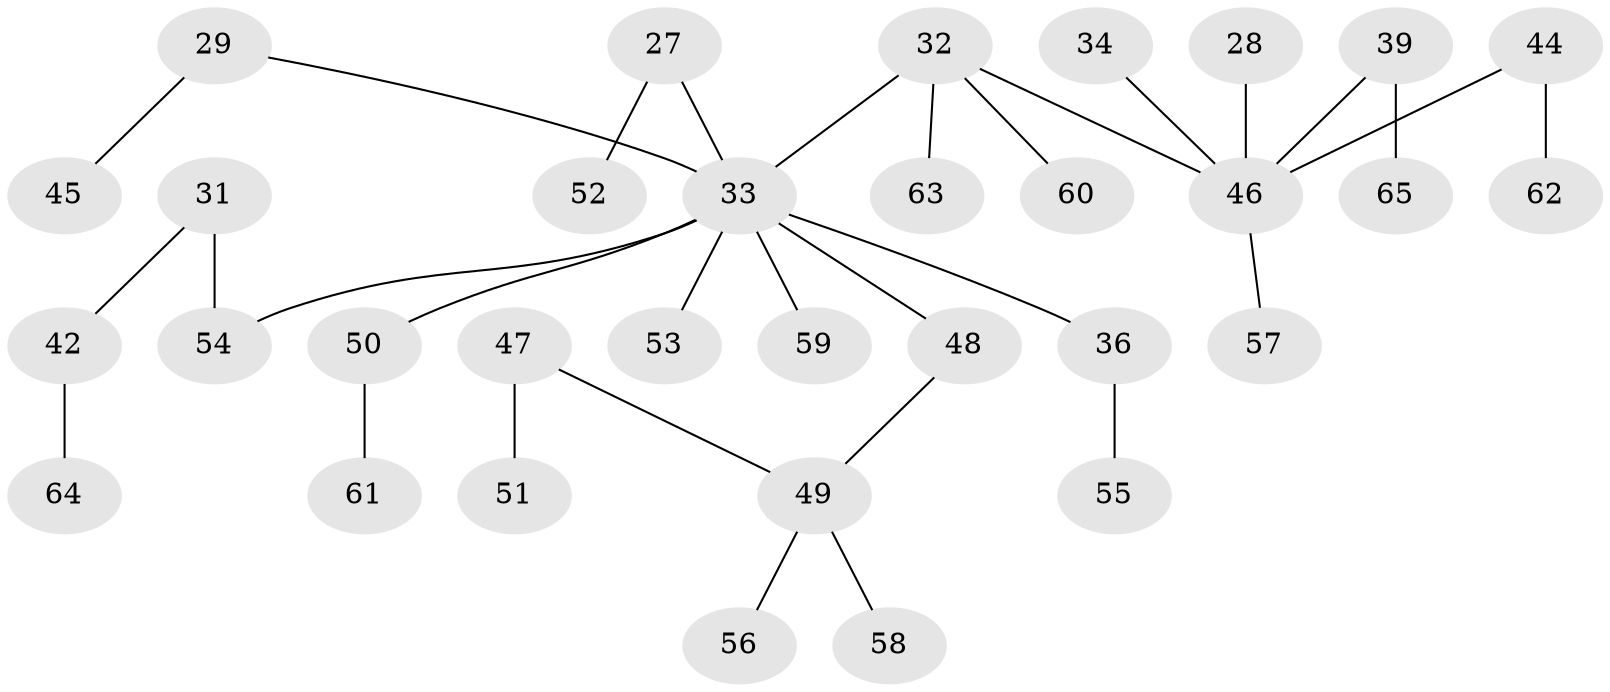// original degree distribution, {4: 0.06153846153846154, 5: 0.046153846153846156, 2: 0.26153846153846155, 3: 0.16923076923076924, 1: 0.46153846153846156}
// Generated by graph-tools (version 1.1) at 2025/56/03/04/25 21:56:37]
// undirected, 32 vertices, 31 edges
graph export_dot {
graph [start="1"]
  node [color=gray90,style=filled];
  27;
  28;
  29;
  31;
  32 [super="+2+30+4+13"];
  33 [super="+10+12+19+18+11+17+26+25"];
  34;
  36;
  39;
  42;
  44;
  45;
  46 [super="+40+21+41+22+24+43"];
  47;
  48 [super="+7+20+37"];
  49 [super="+35"];
  50;
  51;
  52;
  53;
  54 [super="+23"];
  55;
  56;
  57;
  58;
  59;
  60;
  61;
  62;
  63;
  64;
  65;
  27 -- 52;
  27 -- 33;
  28 -- 46;
  29 -- 45;
  29 -- 33;
  31 -- 42;
  31 -- 54;
  32 -- 60;
  32 -- 63;
  32 -- 33;
  32 -- 46;
  33 -- 50;
  33 -- 36;
  33 -- 59;
  33 -- 53;
  33 -- 54;
  33 -- 48;
  34 -- 46;
  36 -- 55;
  39 -- 65;
  39 -- 46;
  42 -- 64;
  44 -- 62;
  44 -- 46;
  46 -- 57;
  47 -- 51;
  47 -- 49;
  48 -- 49;
  49 -- 56;
  49 -- 58;
  50 -- 61;
}
